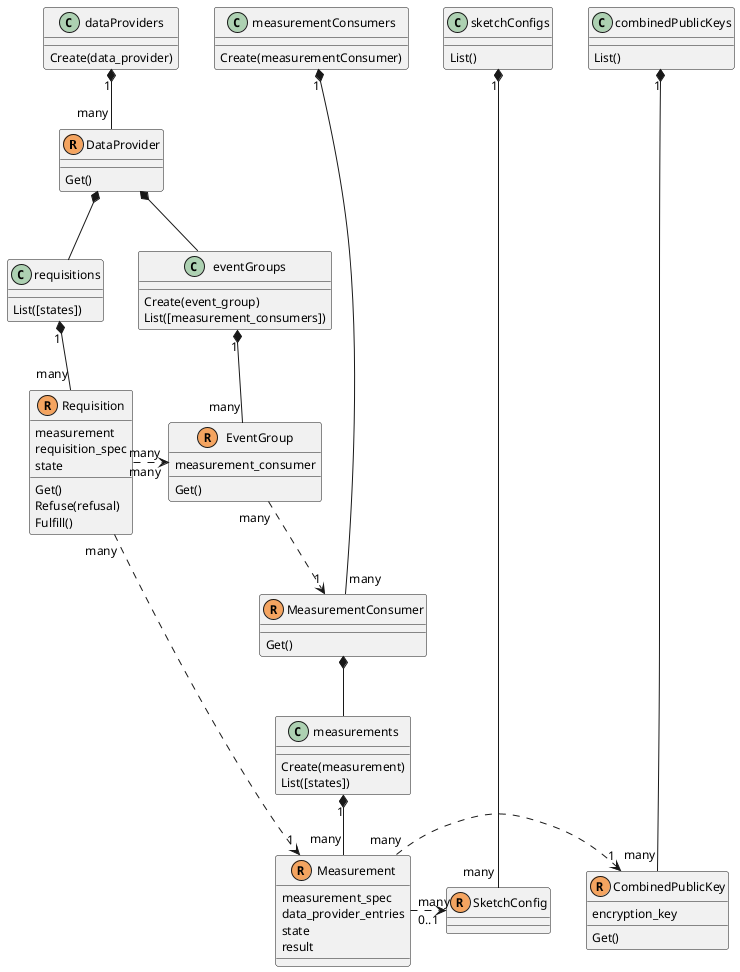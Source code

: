 @startuml

!unquoted procedure resource($type)
  class $type << (R, SandyBrown) >>
!endprocedure
!unquoted procedure collection($name, $type)
  $name "1" *-- "many" $type
  object $name
!endprocedure

skinparam default {
  fontName "Roboto Mono"
  fontSize 12
}

resource(DataProvider) {
  Get()
}
resource(MeasurementConsumer) {
  Get()
}
resource(SketchConfig) {
}
resource(CombinedPublicKey) {
  encryption_key
  Get()
}
resource(Measurement) {
  measurement_spec
  data_provider_entries
  state
  result
}

together {
  collection(measurementConsumers, MeasurementConsumer) {
    Create(measurementConsumer)
  }
  collection(dataProviders, DataProvider) {
    Create(data_provider)
  }
  collection(sketchConfigs, SketchConfig) {
    List()
  }
  collection(combinedPublicKeys, CombinedPublicKey) {
    List()
  }
}

collection(requisitions, Requisition) {
  List([states])
}
collection(eventGroups, EventGroup) {
  Create(event_group)
  List([measurement_consumers])
}
collection(measurements, Measurement) {
  Create(measurement)
  List([states])
}

resource(Requisition) {
  measurement
  requisition_spec
  state
  Get()
  Refuse(refusal)
  Fulfill()
}
resource(EventGroup) {
  measurement_consumer
  Get()
}

DataProvider *-- eventGroups
DataProvider *-- requisitions
EventGroup "many" ..> "1" MeasurementConsumer

Requisition "many" .> "many" EventGroup
Requisition "many" .> "1" Measurement

MeasurementConsumer *-- measurements
Measurement "many" .> "1" CombinedPublicKey
Measurement "many" .> "0..1" SketchConfig

@enduml
